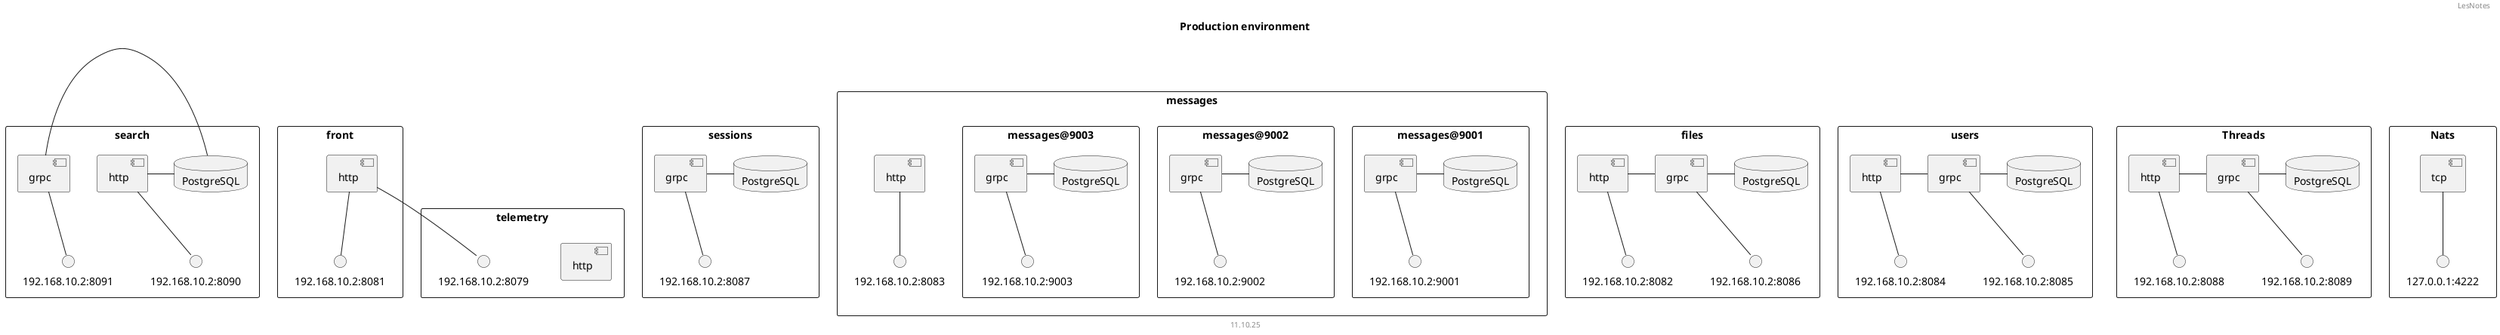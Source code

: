 @startuml

skinparam packageStyle rectangle

top to bottom direction

header LesNotes
title Production environment

together {
	package users
	package files
	package messages
	package telemetry
	package sessions
	package front
	package search
}

package Front as front {
	component http as front_http
	front_http -- "192.168.10.2:8081"
}

package Telemetry as telemetry {
	component http as telemetry_http
	front_http -- "192.168.10.2:8079"
}

package Users as users {
	component http as users_http
	component grpc as users_grpc
	database PostgreSQL as users_db

	users_http -- "192.168.10.2:8084"
	users_grpc -- "192.168.10.2:8085"

	users_grpc - users_db
	users_http - users_grpc
}

package Files as files {
	component http as files_http
	component grpc as files_grpc
	database PostgreSQL as files_db

	files_http -- "192.168.10.2:8082"
	files_grpc -- "192.168.10.2:8086"

	files_grpc - files_db 
	files_http - files_grpc
}

package Messages as messages {
	component http as messages_http

	messages_http -- "192.168.10.2:8083"

	package "messages@9001" as 9101 {
		component grpc as 9001_grpc
		database PostgreSQL as 9001_db

		9001_grpc -- "192.168.10.2:9001"
		9001_grpc - 9001_db
	}

	package "messages@9002" as 9002 {
		component grpc as 9002_grpc
		database PostgreSQL as 9002_db

		9002_grpc -- "192.168.10.2:9002"
		9002_grpc - 9002_db
	}

	package "messages@9003" as 9003 {
		component grpc as 9003_grpc
		database PostgreSQL as 9003_db

		9003_grpc -- "192.168.10.2:9003"
		9003_grpc - 9003_db
	}
}

package Sessions as sessions {
	component grpc as sessions_grpc
	database PostgreSQL as sessions_db

	sessions_grpc -- "192.168.10.2:8087"

	sessions_grpc - sessions_db
}

package Threads as threads {
	component grpc as threads_grpc
	component http as threads_http
	database PostgreSQL as threads_db

	threads_http -- "192.168.10.2:8088"
	threads_grpc -- "192.168.10.2:8089"

	threads_grpc - threads_db
	threads_http - threads_grpc
}

package Search as search {
	component http as search_http
	component grpc as search_grpc
	database PostgreSQL as search_db

	search_http -- "192.168.10.2:8090"
	search_grpc -- "192.168.10.2:8091"

	search_http - search_db
	search_grpc - search_db
}

package Nats as nats {
	component tcp as nats_tcp

	nats_tcp -- "127.0.0.1:4222"
}

footer 11.10.25
@enduml
